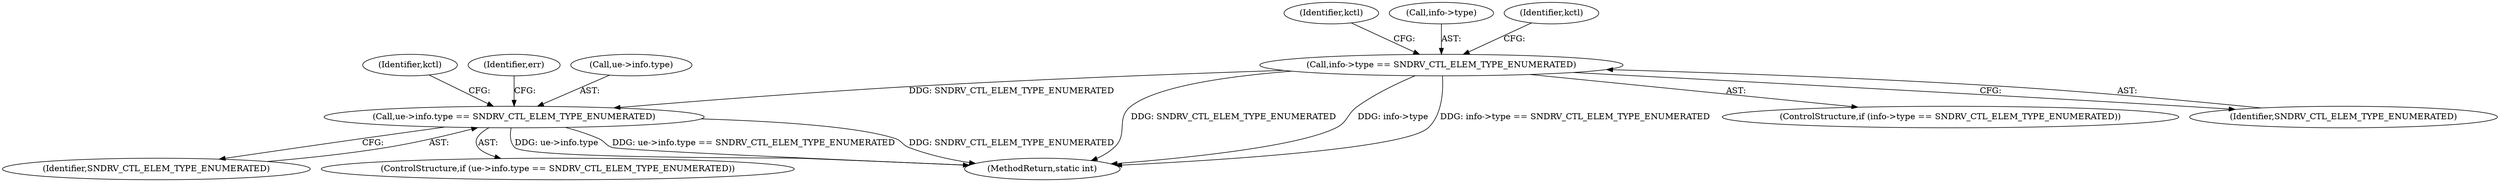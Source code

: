 digraph "0_linux_82262a46627bebb0febcc26664746c25cef08563@pointer" {
"1000249" [label="(Call,info->type == SNDRV_CTL_ELEM_TYPE_ENUMERATED)"];
"1000448" [label="(Call,ue->info.type == SNDRV_CTL_ELEM_TYPE_ENUMERATED)"];
"1000256" [label="(Identifier,kctl)"];
"1000250" [label="(Call,info->type)"];
"1000249" [label="(Call,info->type == SNDRV_CTL_ELEM_TYPE_ENUMERATED)"];
"1000471" [label="(Identifier,kctl)"];
"1000448" [label="(Call,ue->info.type == SNDRV_CTL_ELEM_TYPE_ENUMERATED)"];
"1000253" [label="(Identifier,SNDRV_CTL_ELEM_TYPE_ENUMERATED)"];
"1000546" [label="(MethodReturn,static int)"];
"1000454" [label="(Identifier,SNDRV_CTL_ELEM_TYPE_ENUMERATED)"];
"1000457" [label="(Identifier,err)"];
"1000449" [label="(Call,ue->info.type)"];
"1000248" [label="(ControlStructure,if (info->type == SNDRV_CTL_ELEM_TYPE_ENUMERATED))"];
"1000447" [label="(ControlStructure,if (ue->info.type == SNDRV_CTL_ELEM_TYPE_ENUMERATED))"];
"1000262" [label="(Identifier,kctl)"];
"1000249" -> "1000248"  [label="AST: "];
"1000249" -> "1000253"  [label="CFG: "];
"1000250" -> "1000249"  [label="AST: "];
"1000253" -> "1000249"  [label="AST: "];
"1000256" -> "1000249"  [label="CFG: "];
"1000262" -> "1000249"  [label="CFG: "];
"1000249" -> "1000546"  [label="DDG: SNDRV_CTL_ELEM_TYPE_ENUMERATED"];
"1000249" -> "1000546"  [label="DDG: info->type"];
"1000249" -> "1000546"  [label="DDG: info->type == SNDRV_CTL_ELEM_TYPE_ENUMERATED"];
"1000249" -> "1000448"  [label="DDG: SNDRV_CTL_ELEM_TYPE_ENUMERATED"];
"1000448" -> "1000447"  [label="AST: "];
"1000448" -> "1000454"  [label="CFG: "];
"1000449" -> "1000448"  [label="AST: "];
"1000454" -> "1000448"  [label="AST: "];
"1000457" -> "1000448"  [label="CFG: "];
"1000471" -> "1000448"  [label="CFG: "];
"1000448" -> "1000546"  [label="DDG: ue->info.type"];
"1000448" -> "1000546"  [label="DDG: ue->info.type == SNDRV_CTL_ELEM_TYPE_ENUMERATED"];
"1000448" -> "1000546"  [label="DDG: SNDRV_CTL_ELEM_TYPE_ENUMERATED"];
}
